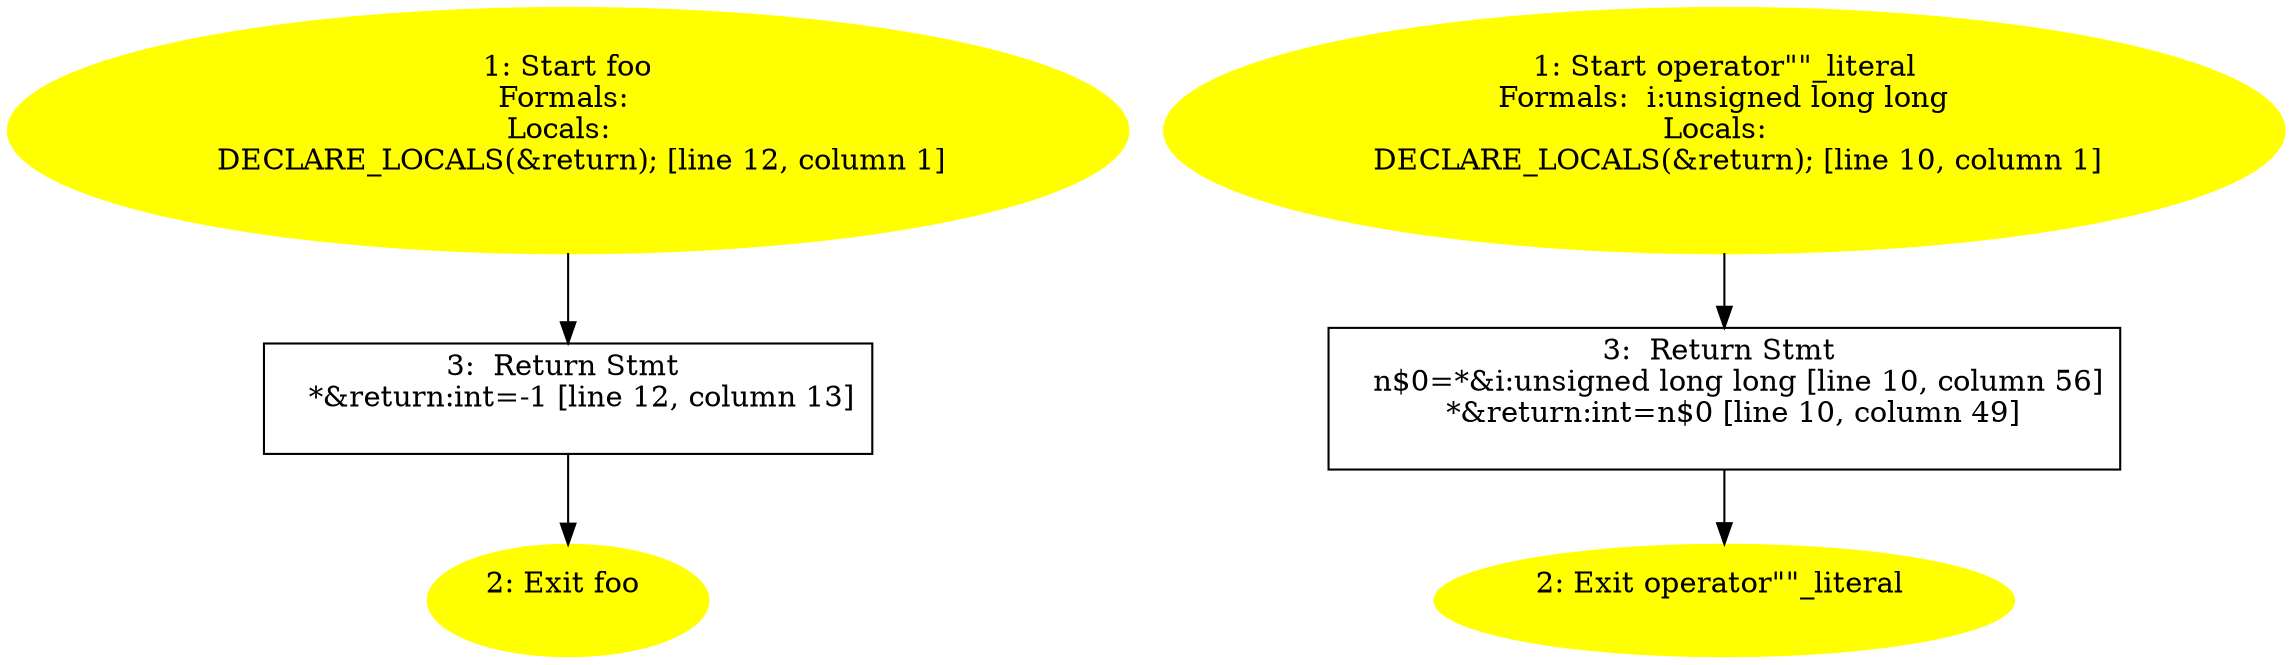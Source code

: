 /* @generated */
digraph iCFG {
"foo#972162870672026475.86d7db357d6a36081d09067fb38ce85e_1" [label="1: Start foo\nFormals: \nLocals:  \n   DECLARE_LOCALS(&return); [line 12, column 1]\n " color=yellow style=filled]
	

	 "foo#972162870672026475.86d7db357d6a36081d09067fb38ce85e_1" -> "foo#972162870672026475.86d7db357d6a36081d09067fb38ce85e_3" ;
"foo#972162870672026475.86d7db357d6a36081d09067fb38ce85e_2" [label="2: Exit foo \n  " color=yellow style=filled]
	

"foo#972162870672026475.86d7db357d6a36081d09067fb38ce85e_3" [label="3:  Return Stmt \n   *&return:int=-1 [line 12, column 13]\n " shape="box"]
	

	 "foo#972162870672026475.86d7db357d6a36081d09067fb38ce85e_3" -> "foo#972162870672026475.86d7db357d6a36081d09067fb38ce85e_2" ;
"operator\"\"_literal#10799417371478119160.892e3238d686eb1d16193b2534a5f062_1" [label="1: Start operator\"\"_literal\nFormals:  i:unsigned long long\nLocals:  \n   DECLARE_LOCALS(&return); [line 10, column 1]\n " color=yellow style=filled]
	

	 "operator\"\"_literal#10799417371478119160.892e3238d686eb1d16193b2534a5f062_1" -> "operator\"\"_literal#10799417371478119160.892e3238d686eb1d16193b2534a5f062_3" ;
"operator\"\"_literal#10799417371478119160.892e3238d686eb1d16193b2534a5f062_2" [label="2: Exit operator\"\"_literal \n  " color=yellow style=filled]
	

"operator\"\"_literal#10799417371478119160.892e3238d686eb1d16193b2534a5f062_3" [label="3:  Return Stmt \n   n$0=*&i:unsigned long long [line 10, column 56]\n  *&return:int=n$0 [line 10, column 49]\n " shape="box"]
	

	 "operator\"\"_literal#10799417371478119160.892e3238d686eb1d16193b2534a5f062_3" -> "operator\"\"_literal#10799417371478119160.892e3238d686eb1d16193b2534a5f062_2" ;
}
